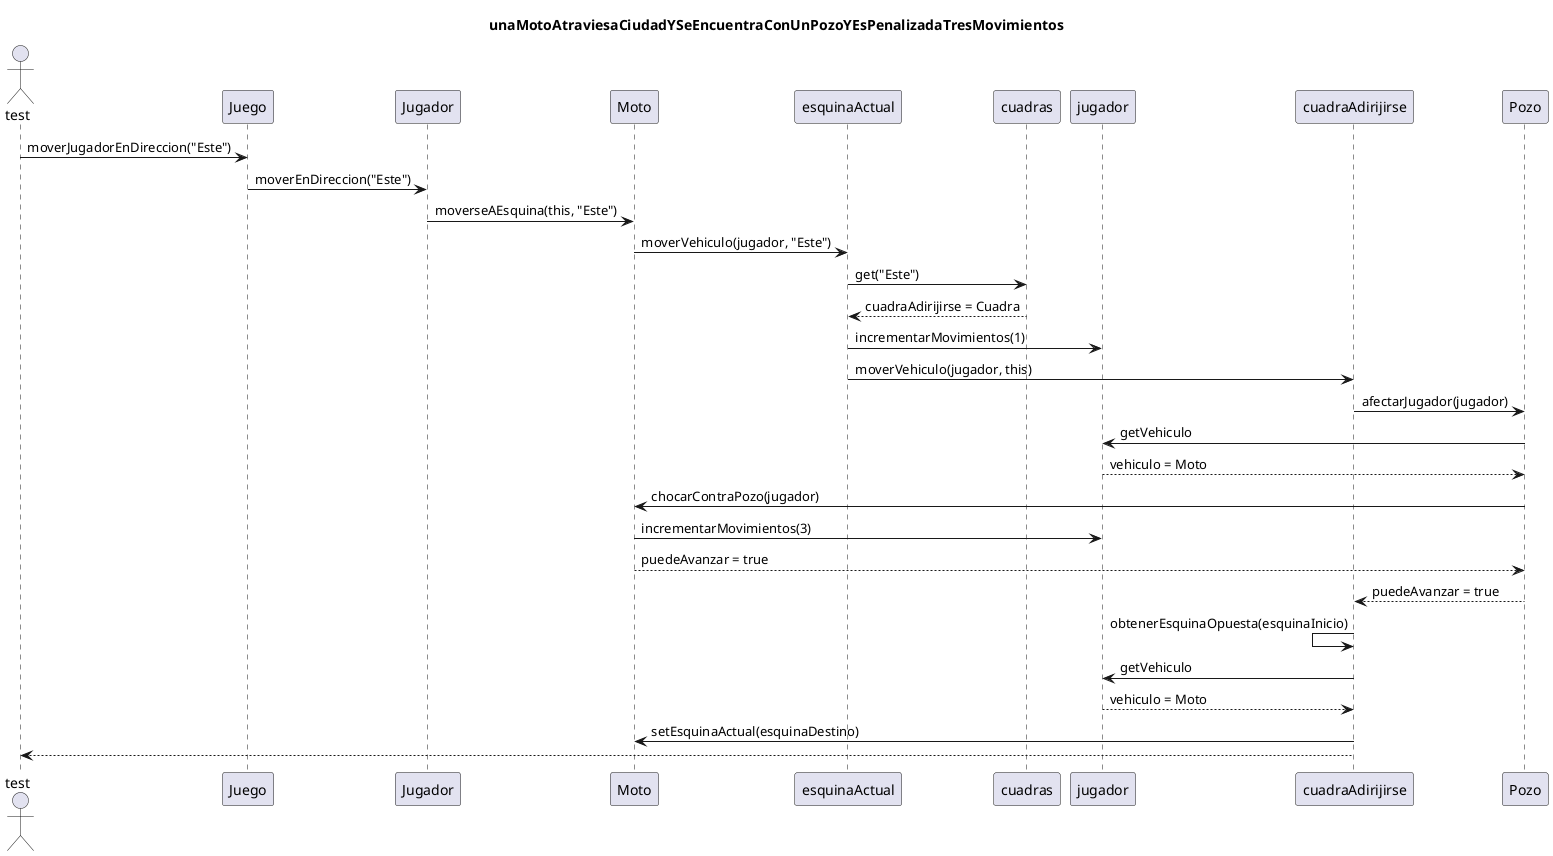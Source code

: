 @startuml

title: unaMotoAtraviesaCiudadYSeEncuentraConUnPozoYEsPenalizadaTresMovimientos


Actor test
test -> Juego : moverJugadorEnDireccion("Este")
Juego -> Jugador : moverEnDireccion("Este")
Jugador -> Moto : moverseAEsquina(this, "Este")
Moto -> esquinaActual : moverVehiculo(jugador, "Este")
esquinaActual -> cuadras : get("Este")
esquinaActual <-- cuadras : cuadraAdirijirse = Cuadra
esquinaActual -> jugador : incrementarMovimientos(1)
esquinaActual -> cuadraAdirijirse : moverVehiculo(jugador, this)
cuadraAdirijirse -> Pozo : afectarJugador(jugador)
Pozo -> jugador : getVehiculo
Pozo <-- jugador : vehiculo = Moto
Pozo -> Moto : chocarContraPozo(jugador)
Moto -> jugador : incrementarMovimientos(3)
Pozo <-- Moto : puedeAvanzar = true
cuadraAdirijirse <-- Pozo : puedeAvanzar = true
cuadraAdirijirse <- cuadraAdirijirse : obtenerEsquinaOpuesta(esquinaInicio)
cuadraAdirijirse -> jugador : getVehiculo
cuadraAdirijirse <-- jugador : vehiculo = Moto
cuadraAdirijirse -> Moto : setEsquinaActual(esquinaDestino)
test <-- cuadraAdirijirse

@enduml